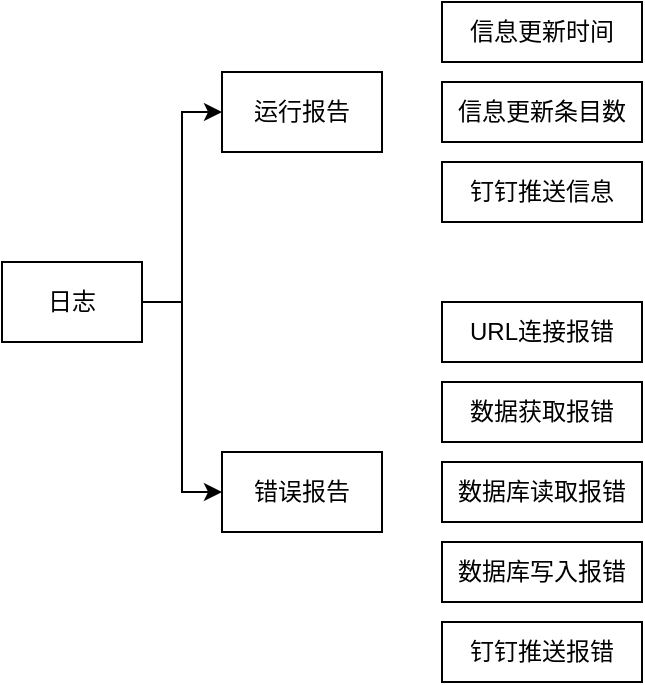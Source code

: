 <mxfile version="12.9.6" type="device"><diagram id="w6YudEgKPdpOzasaeMBe" name="Page-1"><mxGraphModel dx="1038" dy="632" grid="1" gridSize="10" guides="1" tooltips="1" connect="1" arrows="1" fold="1" page="1" pageScale="1" pageWidth="827" pageHeight="1169" math="0" shadow="0"><root><mxCell id="0"/><mxCell id="1" parent="0"/><mxCell id="Yc7cxjBmUiAH9prL7Pdk-6" style="edgeStyle=orthogonalEdgeStyle;rounded=0;orthogonalLoop=1;jettySize=auto;html=1;entryX=0;entryY=0.5;entryDx=0;entryDy=0;" edge="1" parent="1" source="Yc7cxjBmUiAH9prL7Pdk-1" target="Yc7cxjBmUiAH9prL7Pdk-2"><mxGeometry relative="1" as="geometry"/></mxCell><mxCell id="Yc7cxjBmUiAH9prL7Pdk-7" style="edgeStyle=orthogonalEdgeStyle;rounded=0;orthogonalLoop=1;jettySize=auto;html=1;entryX=0;entryY=0.5;entryDx=0;entryDy=0;" edge="1" parent="1" source="Yc7cxjBmUiAH9prL7Pdk-1" target="Yc7cxjBmUiAH9prL7Pdk-3"><mxGeometry relative="1" as="geometry"/></mxCell><mxCell id="Yc7cxjBmUiAH9prL7Pdk-1" value="日志" style="rounded=0;whiteSpace=wrap;html=1;" vertex="1" parent="1"><mxGeometry x="20" y="140" width="70" height="40" as="geometry"/></mxCell><mxCell id="Yc7cxjBmUiAH9prL7Pdk-2" value="运行报告" style="rounded=0;whiteSpace=wrap;html=1;" vertex="1" parent="1"><mxGeometry x="130" y="45" width="80" height="40" as="geometry"/></mxCell><mxCell id="Yc7cxjBmUiAH9prL7Pdk-3" value="错误报告" style="rounded=0;whiteSpace=wrap;html=1;" vertex="1" parent="1"><mxGeometry x="130" y="235" width="80" height="40" as="geometry"/></mxCell><mxCell id="Yc7cxjBmUiAH9prL7Pdk-10" value="信息更新时间" style="rounded=0;whiteSpace=wrap;html=1;" vertex="1" parent="1"><mxGeometry x="240" y="10" width="100" height="30" as="geometry"/></mxCell><mxCell id="Yc7cxjBmUiAH9prL7Pdk-11" value="信息更新条目数" style="rounded=0;whiteSpace=wrap;html=1;" vertex="1" parent="1"><mxGeometry x="240" y="50" width="100" height="30" as="geometry"/></mxCell><mxCell id="Yc7cxjBmUiAH9prL7Pdk-12" value="数据库写入报错" style="rounded=0;whiteSpace=wrap;html=1;" vertex="1" parent="1"><mxGeometry x="240" y="280" width="100" height="30" as="geometry"/></mxCell><mxCell id="Yc7cxjBmUiAH9prL7Pdk-13" value="数据库读取报错" style="rounded=0;whiteSpace=wrap;html=1;" vertex="1" parent="1"><mxGeometry x="240" y="240" width="100" height="30" as="geometry"/></mxCell><mxCell id="Yc7cxjBmUiAH9prL7Pdk-14" value="URL连接报错" style="rounded=0;whiteSpace=wrap;html=1;" vertex="1" parent="1"><mxGeometry x="240" y="160" width="100" height="30" as="geometry"/></mxCell><mxCell id="Yc7cxjBmUiAH9prL7Pdk-15" value="数据获取报错" style="rounded=0;whiteSpace=wrap;html=1;" vertex="1" parent="1"><mxGeometry x="240" y="200" width="100" height="30" as="geometry"/></mxCell><mxCell id="Yc7cxjBmUiAH9prL7Pdk-17" value="钉钉推送报错" style="rounded=0;whiteSpace=wrap;html=1;" vertex="1" parent="1"><mxGeometry x="240" y="320" width="100" height="30" as="geometry"/></mxCell><mxCell id="Yc7cxjBmUiAH9prL7Pdk-18" value="钉钉推送信息" style="rounded=0;whiteSpace=wrap;html=1;" vertex="1" parent="1"><mxGeometry x="240" y="90" width="100" height="30" as="geometry"/></mxCell></root></mxGraphModel></diagram></mxfile>